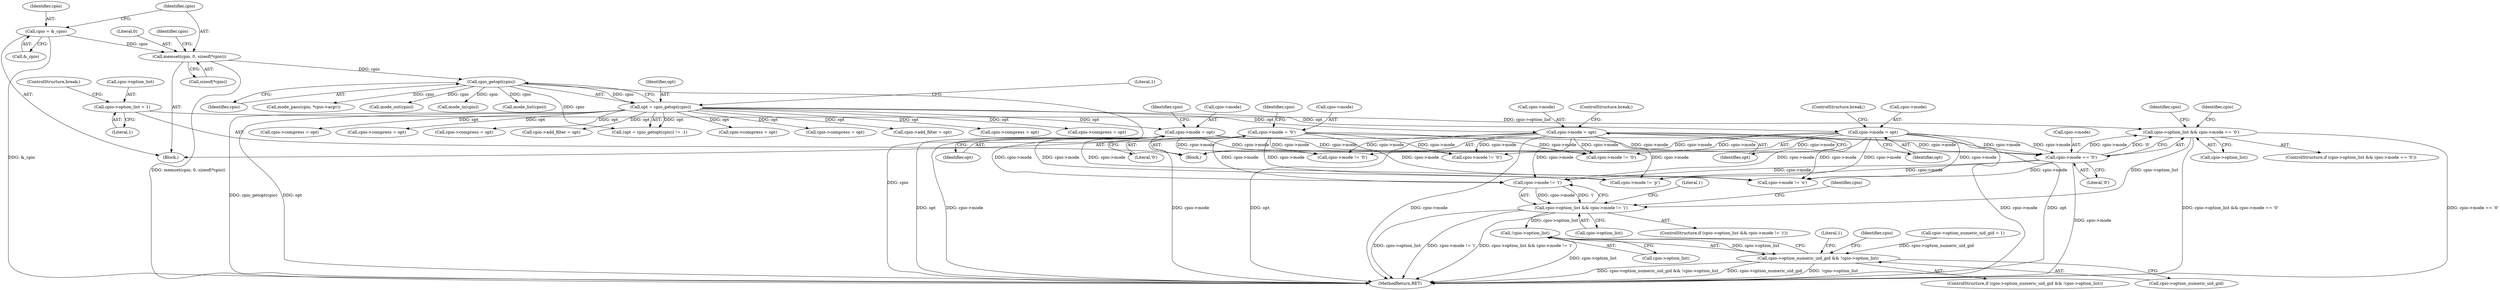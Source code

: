 digraph "0_libarchive_59357157706d47c365b2227739e17daba3607526@pointer" {
"1000789" [label="(Call,cpio->option_list && cpio->mode == '\0')"];
"1000728" [label="(Call,cpio->option_list = 1)"];
"1000793" [label="(Call,cpio->mode == '\0')"];
"1000613" [label="(Call,cpio->mode = opt)"];
"1000332" [label="(Call,opt = cpio_getopt(cpio))"];
"1000334" [label="(Call,cpio_getopt(cpio))"];
"1000167" [label="(Call,memset(cpio, 0, sizeof(*cpio)))"];
"1000163" [label="(Call,cpio = &_cpio)"];
"1000508" [label="(Call,cpio->mode = opt)"];
"1000241" [label="(Call,cpio->mode = '\0')"];
"1000633" [label="(Call,cpio->mode = opt)"];
"1000804" [label="(Call,cpio->option_list && cpio->mode != 'i')"];
"1000822" [label="(Call,!cpio->option_list)"];
"1000818" [label="(Call,cpio->option_numeric_uid_gid && !cpio->option_list)"];
"1000742" [label="(Call,cpio->add_filter = opt)"];
"1000169" [label="(Literal,0)"];
"1000163" [label="(Call,cpio = &_cpio)"];
"1000617" [label="(Identifier,opt)"];
"1000334" [label="(Call,cpio_getopt(cpio))"];
"1000805" [label="(Call,cpio->option_list)"];
"1000827" [label="(Literal,1)"];
"1000818" [label="(Call,cpio->option_numeric_uid_gid && !cpio->option_list)"];
"1000820" [label="(Identifier,cpio)"];
"1000175" [label="(Identifier,cpio)"];
"1000780" [label="(Call,cpio->compress = opt)"];
"1000790" [label="(Call,cpio->option_list)"];
"1000512" [label="(Identifier,opt)"];
"1000803" [label="(ControlStructure,if (cpio->option_list && cpio->mode != 'i'))"];
"1000733" [label="(ControlStructure,break;)"];
"1000333" [label="(Identifier,opt)"];
"1000766" [label="(Call,cpio->compress = opt)"];
"1000995" [label="(MethodReturn,RET)"];
"1000959" [label="(Call,mode_pass(cpio, *cpio->argv))"];
"1000508" [label="(Call,cpio->mode = opt)"];
"1000732" [label="(Literal,1)"];
"1000637" [label="(Identifier,opt)"];
"1000817" [label="(ControlStructure,if (cpio->option_numeric_uid_gid && !cpio->option_list))"];
"1000728" [label="(Call,cpio->option_list = 1)"];
"1000797" [label="(Literal,'\0')"];
"1000614" [label="(Call,cpio->mode)"];
"1000332" [label="(Call,opt = cpio_getopt(cpio))"];
"1000621" [label="(Call,cpio->mode != '\0')"];
"1000522" [label="(Call,cpio->compress = opt)"];
"1000640" [label="(Identifier,cpio)"];
"1000563" [label="(Call,cpio->compress = opt)"];
"1000819" [label="(Call,cpio->option_numeric_uid_gid)"];
"1000515" [label="(Call,cpio->compress = opt)"];
"1000890" [label="(Call,mode_out(cpio))"];
"1000936" [label="(Call,mode_in(cpio))"];
"1000155" [label="(Block,)"];
"1000509" [label="(Call,cpio->mode)"];
"1000806" [label="(Identifier,cpio)"];
"1000513" [label="(ControlStructure,break;)"];
"1000241" [label="(Call,cpio->mode = '\0')"];
"1000851" [label="(Call,cpio->mode != 'p')"];
"1000793" [label="(Call,cpio->mode == '\0')"];
"1000165" [label="(Call,&_cpio)"];
"1000242" [label="(Call,cpio->mode)"];
"1000788" [label="(ControlStructure,if (cpio->option_list && cpio->mode == '\0'))"];
"1000794" [label="(Call,cpio->mode)"];
"1000800" [label="(Identifier,cpio)"];
"1000933" [label="(Call,mode_list(cpio))"];
"1000634" [label="(Call,cpio->mode)"];
"1000168" [label="(Identifier,cpio)"];
"1000496" [label="(Call,cpio->mode != '\0')"];
"1000729" [label="(Call,cpio->option_list)"];
"1000633" [label="(Call,cpio->mode = opt)"];
"1000337" [label="(Literal,1)"];
"1000245" [label="(Literal,'\0')"];
"1000371" [label="(Call,cpio->add_filter = opt)"];
"1000601" [label="(Call,cpio->mode != '\0')"];
"1000335" [label="(Identifier,cpio)"];
"1000170" [label="(Call,sizeof(*cpio))"];
"1000822" [label="(Call,!cpio->option_list)"];
"1000613" [label="(Call,cpio->mode = opt)"];
"1000823" [label="(Call,cpio->option_list)"];
"1000331" [label="(Call,(opt = cpio_getopt(cpio)) != -1)"];
"1000164" [label="(Identifier,cpio)"];
"1000804" [label="(Call,cpio->option_list && cpio->mode != 'i')"];
"1000837" [label="(Call,cpio->mode != 'o')"];
"1000773" [label="(Call,cpio->compress = opt)"];
"1000814" [label="(Literal,1)"];
"1000618" [label="(ControlStructure,break;)"];
"1000248" [label="(Identifier,cpio)"];
"1000808" [label="(Call,cpio->mode != 'i')"];
"1000341" [label="(Block,)"];
"1000467" [label="(Call,cpio->compress = opt)"];
"1000167" [label="(Call,memset(cpio, 0, sizeof(*cpio)))"];
"1000834" [label="(Identifier,cpio)"];
"1000577" [label="(Call,cpio->option_numeric_uid_gid = 1)"];
"1000789" [label="(Call,cpio->option_list && cpio->mode == '\0')"];
"1000789" -> "1000788"  [label="AST: "];
"1000789" -> "1000790"  [label="CFG: "];
"1000789" -> "1000793"  [label="CFG: "];
"1000790" -> "1000789"  [label="AST: "];
"1000793" -> "1000789"  [label="AST: "];
"1000800" -> "1000789"  [label="CFG: "];
"1000806" -> "1000789"  [label="CFG: "];
"1000789" -> "1000995"  [label="DDG: cpio->option_list && cpio->mode == '\0'"];
"1000789" -> "1000995"  [label="DDG: cpio->mode == '\0'"];
"1000728" -> "1000789"  [label="DDG: cpio->option_list"];
"1000793" -> "1000789"  [label="DDG: cpio->mode"];
"1000793" -> "1000789"  [label="DDG: '\0'"];
"1000789" -> "1000804"  [label="DDG: cpio->option_list"];
"1000728" -> "1000341"  [label="AST: "];
"1000728" -> "1000732"  [label="CFG: "];
"1000729" -> "1000728"  [label="AST: "];
"1000732" -> "1000728"  [label="AST: "];
"1000733" -> "1000728"  [label="CFG: "];
"1000793" -> "1000797"  [label="CFG: "];
"1000794" -> "1000793"  [label="AST: "];
"1000797" -> "1000793"  [label="AST: "];
"1000793" -> "1000995"  [label="DDG: cpio->mode"];
"1000613" -> "1000793"  [label="DDG: cpio->mode"];
"1000508" -> "1000793"  [label="DDG: cpio->mode"];
"1000241" -> "1000793"  [label="DDG: cpio->mode"];
"1000633" -> "1000793"  [label="DDG: cpio->mode"];
"1000793" -> "1000808"  [label="DDG: cpio->mode"];
"1000793" -> "1000837"  [label="DDG: cpio->mode"];
"1000793" -> "1000851"  [label="DDG: cpio->mode"];
"1000613" -> "1000341"  [label="AST: "];
"1000613" -> "1000617"  [label="CFG: "];
"1000614" -> "1000613"  [label="AST: "];
"1000617" -> "1000613"  [label="AST: "];
"1000618" -> "1000613"  [label="CFG: "];
"1000613" -> "1000995"  [label="DDG: cpio->mode"];
"1000613" -> "1000995"  [label="DDG: opt"];
"1000613" -> "1000496"  [label="DDG: cpio->mode"];
"1000613" -> "1000601"  [label="DDG: cpio->mode"];
"1000332" -> "1000613"  [label="DDG: opt"];
"1000613" -> "1000621"  [label="DDG: cpio->mode"];
"1000613" -> "1000808"  [label="DDG: cpio->mode"];
"1000613" -> "1000837"  [label="DDG: cpio->mode"];
"1000613" -> "1000851"  [label="DDG: cpio->mode"];
"1000332" -> "1000331"  [label="AST: "];
"1000332" -> "1000334"  [label="CFG: "];
"1000333" -> "1000332"  [label="AST: "];
"1000334" -> "1000332"  [label="AST: "];
"1000337" -> "1000332"  [label="CFG: "];
"1000332" -> "1000995"  [label="DDG: cpio_getopt(cpio)"];
"1000332" -> "1000995"  [label="DDG: opt"];
"1000332" -> "1000331"  [label="DDG: opt"];
"1000334" -> "1000332"  [label="DDG: cpio"];
"1000332" -> "1000371"  [label="DDG: opt"];
"1000332" -> "1000467"  [label="DDG: opt"];
"1000332" -> "1000508"  [label="DDG: opt"];
"1000332" -> "1000515"  [label="DDG: opt"];
"1000332" -> "1000522"  [label="DDG: opt"];
"1000332" -> "1000563"  [label="DDG: opt"];
"1000332" -> "1000633"  [label="DDG: opt"];
"1000332" -> "1000742"  [label="DDG: opt"];
"1000332" -> "1000766"  [label="DDG: opt"];
"1000332" -> "1000773"  [label="DDG: opt"];
"1000332" -> "1000780"  [label="DDG: opt"];
"1000334" -> "1000335"  [label="CFG: "];
"1000335" -> "1000334"  [label="AST: "];
"1000334" -> "1000995"  [label="DDG: cpio"];
"1000334" -> "1000331"  [label="DDG: cpio"];
"1000167" -> "1000334"  [label="DDG: cpio"];
"1000334" -> "1000890"  [label="DDG: cpio"];
"1000334" -> "1000933"  [label="DDG: cpio"];
"1000334" -> "1000936"  [label="DDG: cpio"];
"1000334" -> "1000959"  [label="DDG: cpio"];
"1000167" -> "1000155"  [label="AST: "];
"1000167" -> "1000170"  [label="CFG: "];
"1000168" -> "1000167"  [label="AST: "];
"1000169" -> "1000167"  [label="AST: "];
"1000170" -> "1000167"  [label="AST: "];
"1000175" -> "1000167"  [label="CFG: "];
"1000167" -> "1000995"  [label="DDG: memset(cpio, 0, sizeof(*cpio))"];
"1000163" -> "1000167"  [label="DDG: cpio"];
"1000163" -> "1000155"  [label="AST: "];
"1000163" -> "1000165"  [label="CFG: "];
"1000164" -> "1000163"  [label="AST: "];
"1000165" -> "1000163"  [label="AST: "];
"1000168" -> "1000163"  [label="CFG: "];
"1000163" -> "1000995"  [label="DDG: &_cpio"];
"1000508" -> "1000341"  [label="AST: "];
"1000508" -> "1000512"  [label="CFG: "];
"1000509" -> "1000508"  [label="AST: "];
"1000512" -> "1000508"  [label="AST: "];
"1000513" -> "1000508"  [label="CFG: "];
"1000508" -> "1000995"  [label="DDG: cpio->mode"];
"1000508" -> "1000995"  [label="DDG: opt"];
"1000508" -> "1000496"  [label="DDG: cpio->mode"];
"1000508" -> "1000601"  [label="DDG: cpio->mode"];
"1000508" -> "1000621"  [label="DDG: cpio->mode"];
"1000508" -> "1000808"  [label="DDG: cpio->mode"];
"1000508" -> "1000837"  [label="DDG: cpio->mode"];
"1000508" -> "1000851"  [label="DDG: cpio->mode"];
"1000241" -> "1000155"  [label="AST: "];
"1000241" -> "1000245"  [label="CFG: "];
"1000242" -> "1000241"  [label="AST: "];
"1000245" -> "1000241"  [label="AST: "];
"1000248" -> "1000241"  [label="CFG: "];
"1000241" -> "1000995"  [label="DDG: cpio->mode"];
"1000241" -> "1000496"  [label="DDG: cpio->mode"];
"1000241" -> "1000601"  [label="DDG: cpio->mode"];
"1000241" -> "1000621"  [label="DDG: cpio->mode"];
"1000241" -> "1000808"  [label="DDG: cpio->mode"];
"1000241" -> "1000837"  [label="DDG: cpio->mode"];
"1000241" -> "1000851"  [label="DDG: cpio->mode"];
"1000633" -> "1000341"  [label="AST: "];
"1000633" -> "1000637"  [label="CFG: "];
"1000634" -> "1000633"  [label="AST: "];
"1000637" -> "1000633"  [label="AST: "];
"1000640" -> "1000633"  [label="CFG: "];
"1000633" -> "1000995"  [label="DDG: opt"];
"1000633" -> "1000995"  [label="DDG: cpio->mode"];
"1000633" -> "1000496"  [label="DDG: cpio->mode"];
"1000633" -> "1000601"  [label="DDG: cpio->mode"];
"1000633" -> "1000621"  [label="DDG: cpio->mode"];
"1000633" -> "1000808"  [label="DDG: cpio->mode"];
"1000633" -> "1000837"  [label="DDG: cpio->mode"];
"1000633" -> "1000851"  [label="DDG: cpio->mode"];
"1000804" -> "1000803"  [label="AST: "];
"1000804" -> "1000805"  [label="CFG: "];
"1000804" -> "1000808"  [label="CFG: "];
"1000805" -> "1000804"  [label="AST: "];
"1000808" -> "1000804"  [label="AST: "];
"1000814" -> "1000804"  [label="CFG: "];
"1000820" -> "1000804"  [label="CFG: "];
"1000804" -> "1000995"  [label="DDG: cpio->option_list"];
"1000804" -> "1000995"  [label="DDG: cpio->mode != 'i'"];
"1000804" -> "1000995"  [label="DDG: cpio->option_list && cpio->mode != 'i'"];
"1000808" -> "1000804"  [label="DDG: cpio->mode"];
"1000808" -> "1000804"  [label="DDG: 'i'"];
"1000804" -> "1000822"  [label="DDG: cpio->option_list"];
"1000822" -> "1000818"  [label="AST: "];
"1000822" -> "1000823"  [label="CFG: "];
"1000823" -> "1000822"  [label="AST: "];
"1000818" -> "1000822"  [label="CFG: "];
"1000822" -> "1000995"  [label="DDG: cpio->option_list"];
"1000822" -> "1000818"  [label="DDG: cpio->option_list"];
"1000818" -> "1000817"  [label="AST: "];
"1000818" -> "1000819"  [label="CFG: "];
"1000819" -> "1000818"  [label="AST: "];
"1000827" -> "1000818"  [label="CFG: "];
"1000834" -> "1000818"  [label="CFG: "];
"1000818" -> "1000995"  [label="DDG: cpio->option_numeric_uid_gid && !cpio->option_list"];
"1000818" -> "1000995"  [label="DDG: cpio->option_numeric_uid_gid"];
"1000818" -> "1000995"  [label="DDG: !cpio->option_list"];
"1000577" -> "1000818"  [label="DDG: cpio->option_numeric_uid_gid"];
}
